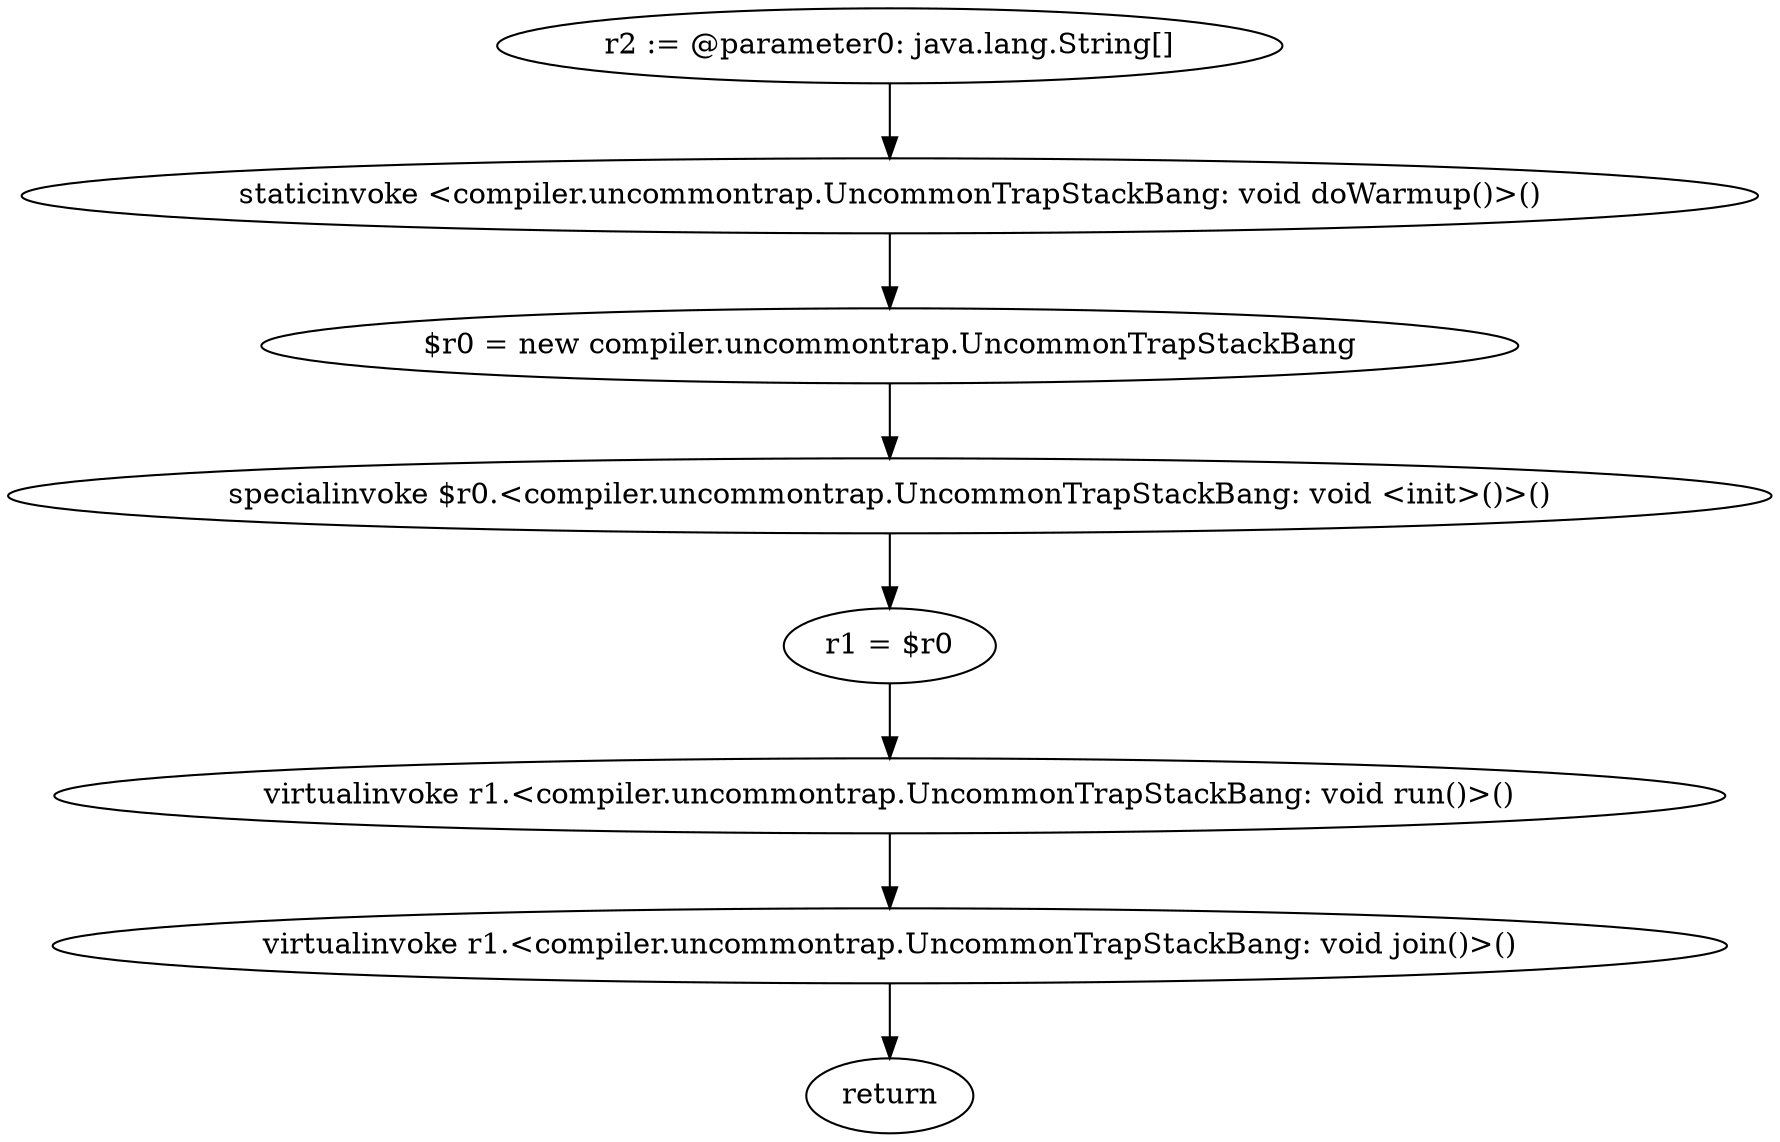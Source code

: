 digraph "unitGraph" {
    "r2 := @parameter0: java.lang.String[]"
    "staticinvoke <compiler.uncommontrap.UncommonTrapStackBang: void doWarmup()>()"
    "$r0 = new compiler.uncommontrap.UncommonTrapStackBang"
    "specialinvoke $r0.<compiler.uncommontrap.UncommonTrapStackBang: void <init>()>()"
    "r1 = $r0"
    "virtualinvoke r1.<compiler.uncommontrap.UncommonTrapStackBang: void run()>()"
    "virtualinvoke r1.<compiler.uncommontrap.UncommonTrapStackBang: void join()>()"
    "return"
    "r2 := @parameter0: java.lang.String[]"->"staticinvoke <compiler.uncommontrap.UncommonTrapStackBang: void doWarmup()>()";
    "staticinvoke <compiler.uncommontrap.UncommonTrapStackBang: void doWarmup()>()"->"$r0 = new compiler.uncommontrap.UncommonTrapStackBang";
    "$r0 = new compiler.uncommontrap.UncommonTrapStackBang"->"specialinvoke $r0.<compiler.uncommontrap.UncommonTrapStackBang: void <init>()>()";
    "specialinvoke $r0.<compiler.uncommontrap.UncommonTrapStackBang: void <init>()>()"->"r1 = $r0";
    "r1 = $r0"->"virtualinvoke r1.<compiler.uncommontrap.UncommonTrapStackBang: void run()>()";
    "virtualinvoke r1.<compiler.uncommontrap.UncommonTrapStackBang: void run()>()"->"virtualinvoke r1.<compiler.uncommontrap.UncommonTrapStackBang: void join()>()";
    "virtualinvoke r1.<compiler.uncommontrap.UncommonTrapStackBang: void join()>()"->"return";
}
